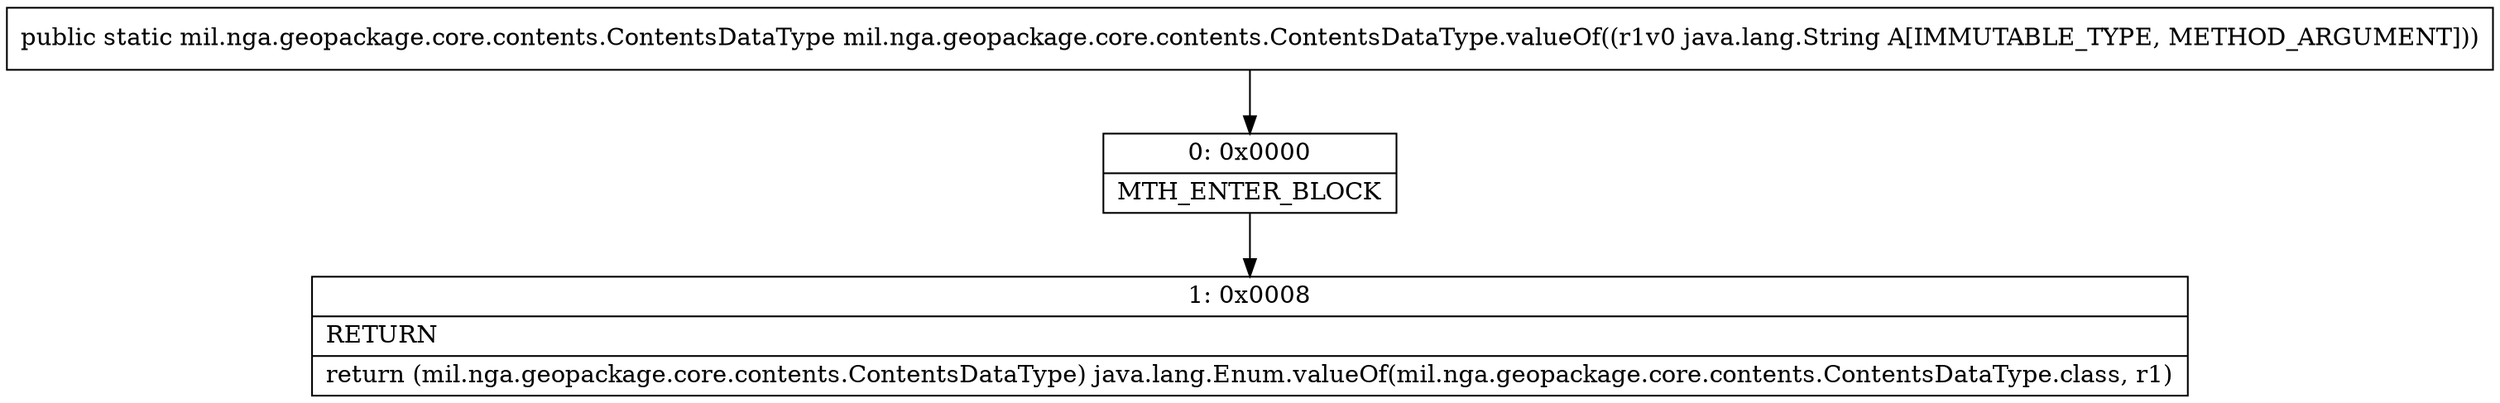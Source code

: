 digraph "CFG formil.nga.geopackage.core.contents.ContentsDataType.valueOf(Ljava\/lang\/String;)Lmil\/nga\/geopackage\/core\/contents\/ContentsDataType;" {
Node_0 [shape=record,label="{0\:\ 0x0000|MTH_ENTER_BLOCK\l}"];
Node_1 [shape=record,label="{1\:\ 0x0008|RETURN\l|return (mil.nga.geopackage.core.contents.ContentsDataType) java.lang.Enum.valueOf(mil.nga.geopackage.core.contents.ContentsDataType.class, r1)\l}"];
MethodNode[shape=record,label="{public static mil.nga.geopackage.core.contents.ContentsDataType mil.nga.geopackage.core.contents.ContentsDataType.valueOf((r1v0 java.lang.String A[IMMUTABLE_TYPE, METHOD_ARGUMENT])) }"];
MethodNode -> Node_0;
Node_0 -> Node_1;
}

